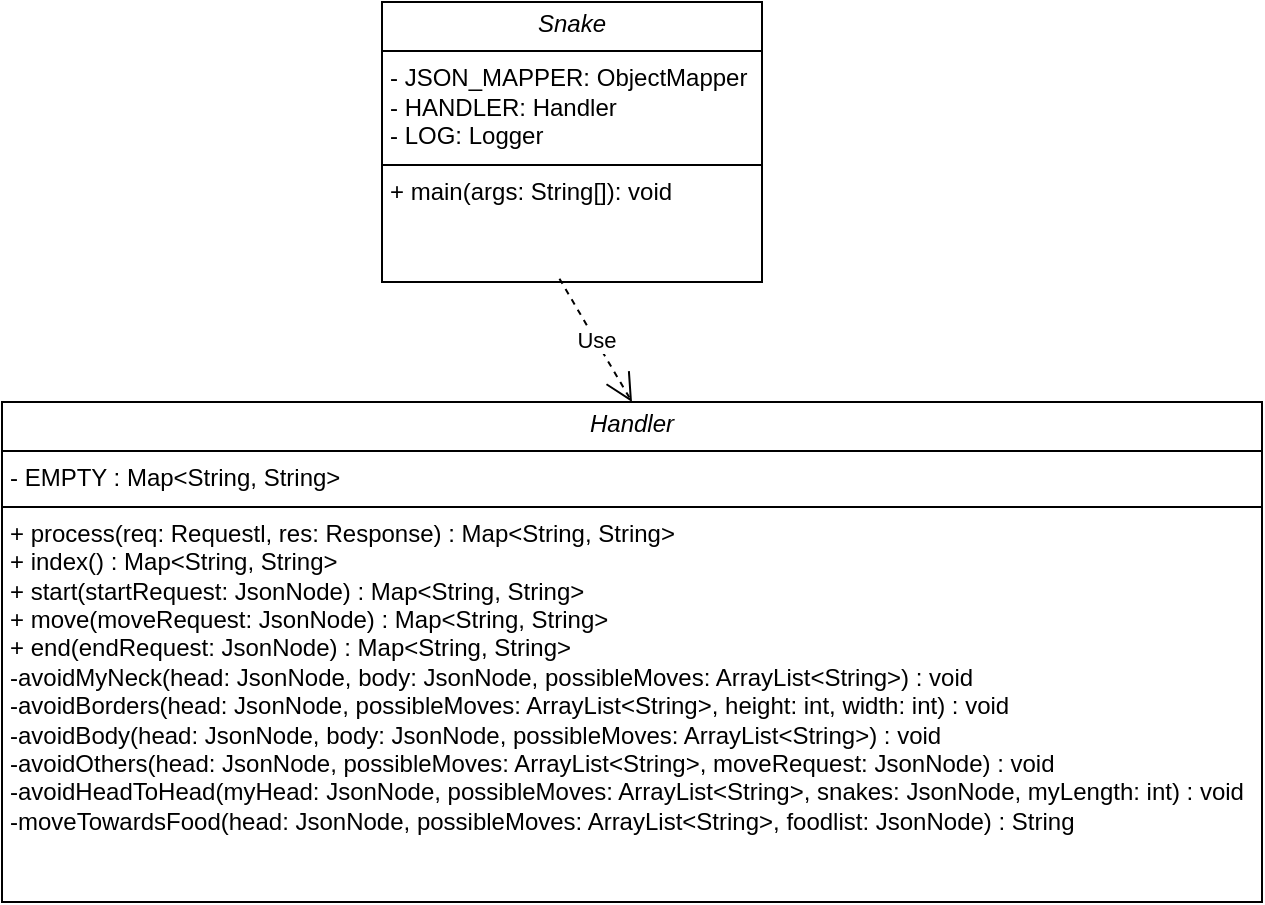 <mxfile version="24.0.4" type="codio">
  <diagram id="jIIoTNyCSCS1dAtFMV65" name="Page-1">
    <mxGraphModel dx="979" dy="582" grid="1" gridSize="10" guides="1" tooltips="1" connect="1" arrows="1" fold="1" page="1" pageScale="1" pageWidth="850" pageHeight="1100" math="0" shadow="0">
      <root>
        <mxCell id="0" />
        <mxCell id="1" parent="0" />
        <mxCell id="tBvIUzbLb-7MjJB4aprN-1" value="&lt;p style=&quot;margin:0px;margin-top:4px;text-align:center;&quot;&gt;&lt;i&gt;Snake&lt;/i&gt;&lt;/p&gt;&lt;hr size=&quot;1&quot; style=&quot;border-style:solid;&quot;&gt;&lt;p style=&quot;margin:0px;margin-left:4px;&quot;&gt;- JSON_MAPPER: ObjectMapper&lt;br&gt;- HANDLER: Handler&lt;/p&gt;&lt;p style=&quot;margin:0px;margin-left:4px;&quot;&gt;- LOG: Logger&lt;/p&gt;&lt;hr size=&quot;1&quot; style=&quot;border-style:solid;&quot;&gt;&lt;p style=&quot;margin:0px;margin-left:4px;&quot;&gt;+ main(args: String[]): void&lt;br&gt;&lt;/p&gt;" style="verticalAlign=top;align=left;overflow=fill;html=1;whiteSpace=wrap;" vertex="1" parent="1">
          <mxGeometry x="330" y="230" width="190" height="140" as="geometry" />
        </mxCell>
        <mxCell id="tBvIUzbLb-7MjJB4aprN-2" value="&lt;p style=&quot;margin:0px;margin-top:4px;text-align:center;&quot;&gt;&lt;i&gt;Handler&lt;/i&gt;&lt;/p&gt;&lt;hr size=&quot;1&quot; style=&quot;border-style:solid;&quot;&gt;&lt;p style=&quot;margin:0px;margin-left:4px;&quot;&gt;- EMPTY : Map&amp;lt;String, String&amp;gt;&lt;br&gt;&lt;/p&gt;&lt;hr size=&quot;1&quot; style=&quot;border-style:solid;&quot;&gt;&lt;p style=&quot;margin:0px;margin-left:4px;&quot;&gt;+ process(req: Requestl, res: Response) : Map&amp;lt;String, String&amp;gt;&lt;br&gt;&lt;/p&gt;&lt;p style=&quot;margin:0px;margin-left:4px;&quot;&gt;+ index() : Map&amp;lt;String, String&amp;gt;&lt;/p&gt;&lt;p style=&quot;margin:0px;margin-left:4px;&quot;&gt;+ start(startRequest: JsonNode) : Map&amp;lt;String, String&amp;gt;&lt;/p&gt;&lt;p style=&quot;margin:0px;margin-left:4px;&quot;&gt;+ move(moveRequest: JsonNode) : Map&amp;lt;String, String&amp;gt;&lt;/p&gt;&lt;p style=&quot;margin:0px;margin-left:4px;&quot;&gt;+ end(endRequest: JsonNode) : Map&amp;lt;String, String&amp;gt;&lt;/p&gt;&lt;p style=&quot;margin:0px;margin-left:4px;&quot;&gt;-avoidMyNeck(head: JsonNode, body: JsonNode, possibleMoves: ArrayList&amp;lt;String&amp;gt;) : void&lt;/p&gt;&lt;p style=&quot;margin:0px;margin-left:4px;&quot;&gt;&lt;span style=&quot;background-color: initial;&quot;&gt;-avoidBorders(head: JsonNode, possibleMoves: ArrayList&amp;lt;String&amp;gt;, height: int, width: int) : void&lt;/span&gt;&lt;/p&gt;&lt;p style=&quot;margin: 0px 0px 0px 4px;&quot;&gt;-avoidBody(head: JsonNode, body: JsonNode, possibleMoves: ArrayList&amp;lt;String&amp;gt;) : void&lt;/p&gt;&lt;p style=&quot;margin: 0px 0px 0px 4px;&quot;&gt;-avoidOthers(head: JsonNode, possibleMoves: ArrayList&amp;lt;String&amp;gt;, moveRequest: JsonNode) : void&lt;/p&gt;&lt;p style=&quot;margin: 0px 0px 0px 4px;&quot;&gt;-avoidHeadToHead(myHead: JsonNode, possibleMoves: ArrayList&amp;lt;String&amp;gt;, snakes: JsonNode, myLength: int) : void&lt;/p&gt;&lt;p style=&quot;margin: 0px 0px 0px 4px;&quot;&gt;-moveTowardsFood(head: JsonNode, possibleMoves: ArrayList&amp;lt;String&amp;gt;, foodlist: JsonNode) : String&lt;/p&gt;&lt;p style=&quot;margin: 0px 0px 0px 4px;&quot;&gt;&lt;br&gt;&lt;/p&gt;" style="verticalAlign=top;align=left;overflow=fill;html=1;whiteSpace=wrap;" vertex="1" parent="1">
          <mxGeometry x="140" y="430" width="630" height="250" as="geometry" />
        </mxCell>
        <mxCell id="tBvIUzbLb-7MjJB4aprN-3" value="Use" style="endArrow=open;endSize=12;dashed=1;html=1;rounded=0;exitX=0.467;exitY=0.988;exitDx=0;exitDy=0;exitPerimeter=0;entryX=0.5;entryY=0;entryDx=0;entryDy=0;" edge="1" parent="1" source="tBvIUzbLb-7MjJB4aprN-1" target="tBvIUzbLb-7MjJB4aprN-2">
          <mxGeometry width="160" relative="1" as="geometry">
            <mxPoint x="340" y="480" as="sourcePoint" />
            <mxPoint x="500" y="480" as="targetPoint" />
          </mxGeometry>
        </mxCell>
      </root>
    </mxGraphModel>
  </diagram>
</mxfile>
